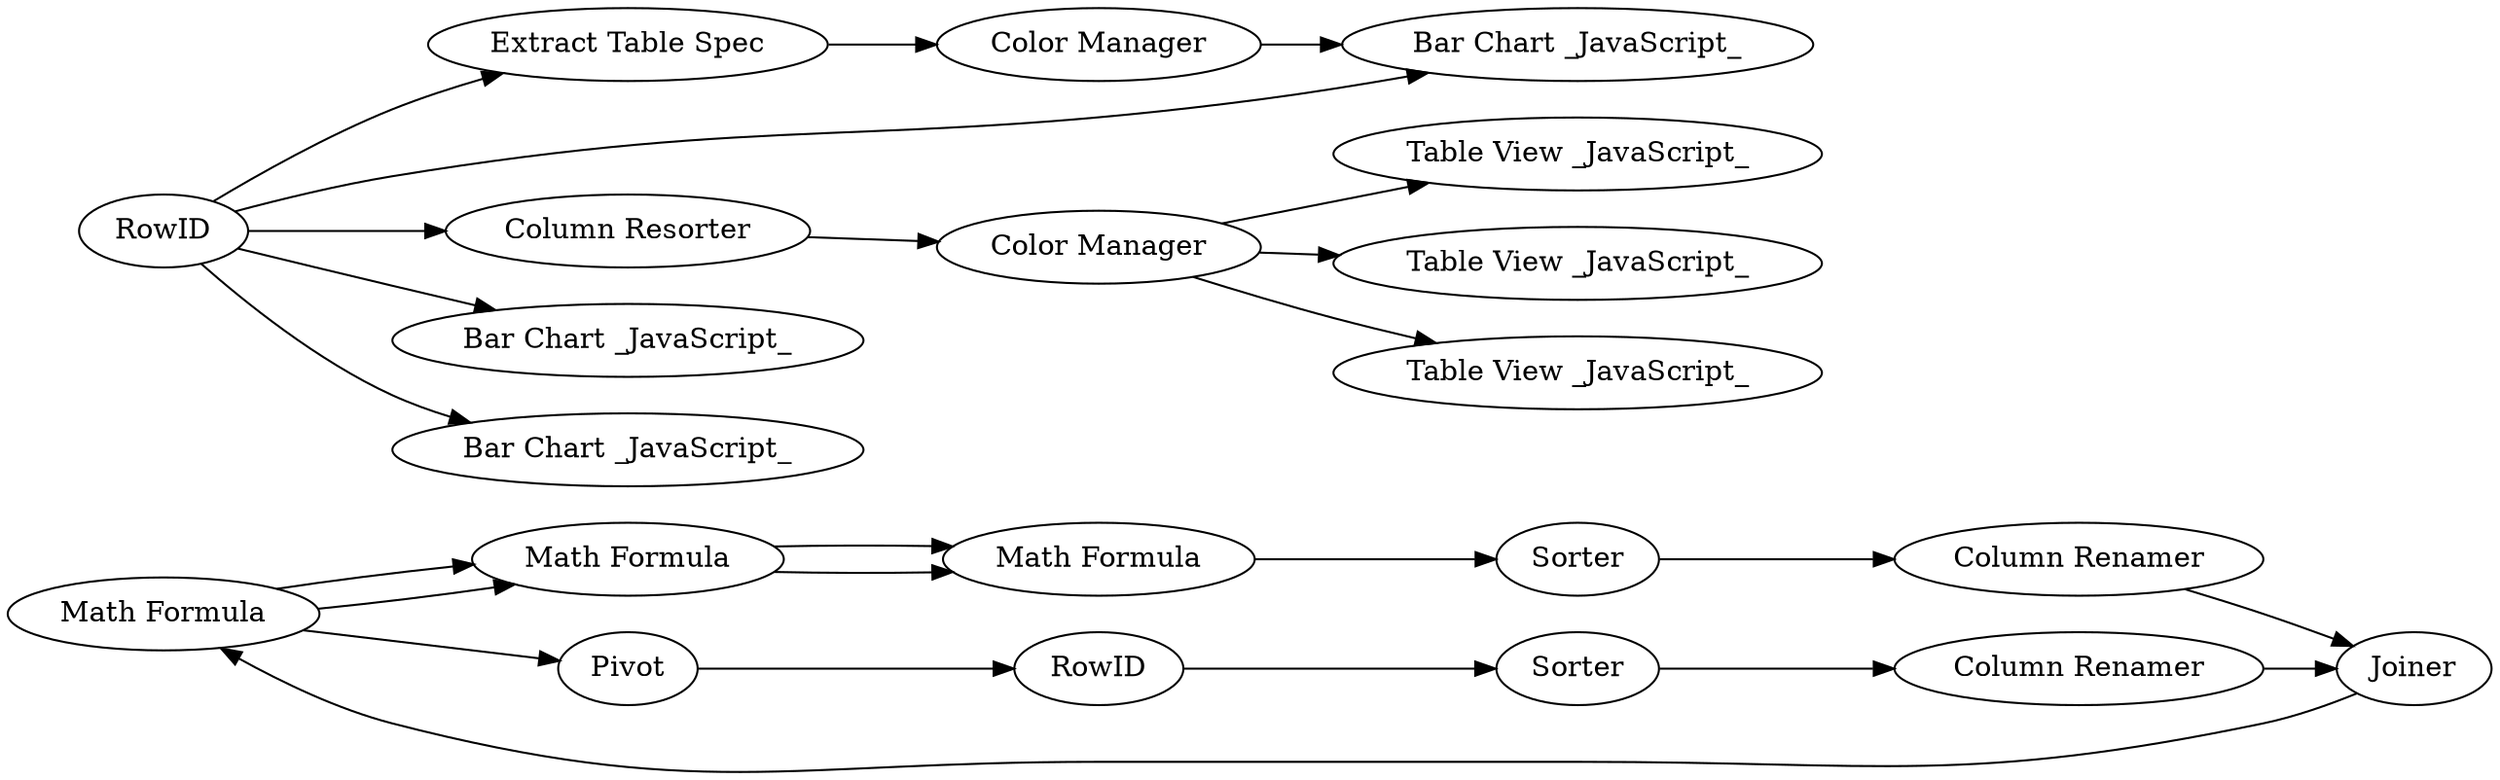 digraph {
	1 [label="CSV Reader"]
	2 [label=Pivot]
	3 [label=RowID]
	4 [label=Sorter]
	5 [label="Column Renamer"]
	6 [label=Joiner]
	7 [label=Pivot]
	8 [label=RowID]
	9 [label=Sorter]
	10 [label="Column Renamer"]
	1 [label="Math Formula"]
	2 [label="Math Formula"]
	3 [label="Math Formula"]
	12 [label=RowID]
	13 [label="Extract Table Spec"]
	14 [label="Color Manager"]
	15 [label="Column Resorter"]
	16 [label="Color Manager"]
	17 [label="Table View _JavaScript_"]
	18 [label="Table View _JavaScript_"]
	19 [label="Table View _JavaScript_"]
	20 [label="Bar Chart _JavaScript_"]
	21 [label="Bar Chart _JavaScript_"]
	22 [label="Bar Chart _JavaScript_"]
	1 -> 2
	2 -> 3
	1 -> 2
	1 -> 7
	2 -> 3
	3 -> 4
	4 -> 5
	5 -> 6
	6 -> 1
	7 -> 8
	8 -> 9
	9 -> 10
	10 -> 6
	12 -> 13
	12 -> 15
	12 -> 20
	12 -> 21
	12 -> 22
	13 -> 14
	14 -> 20
	15 -> 16
	16 -> 17
	16 -> 18
	16 -> 19
	rankdir=LR
}
